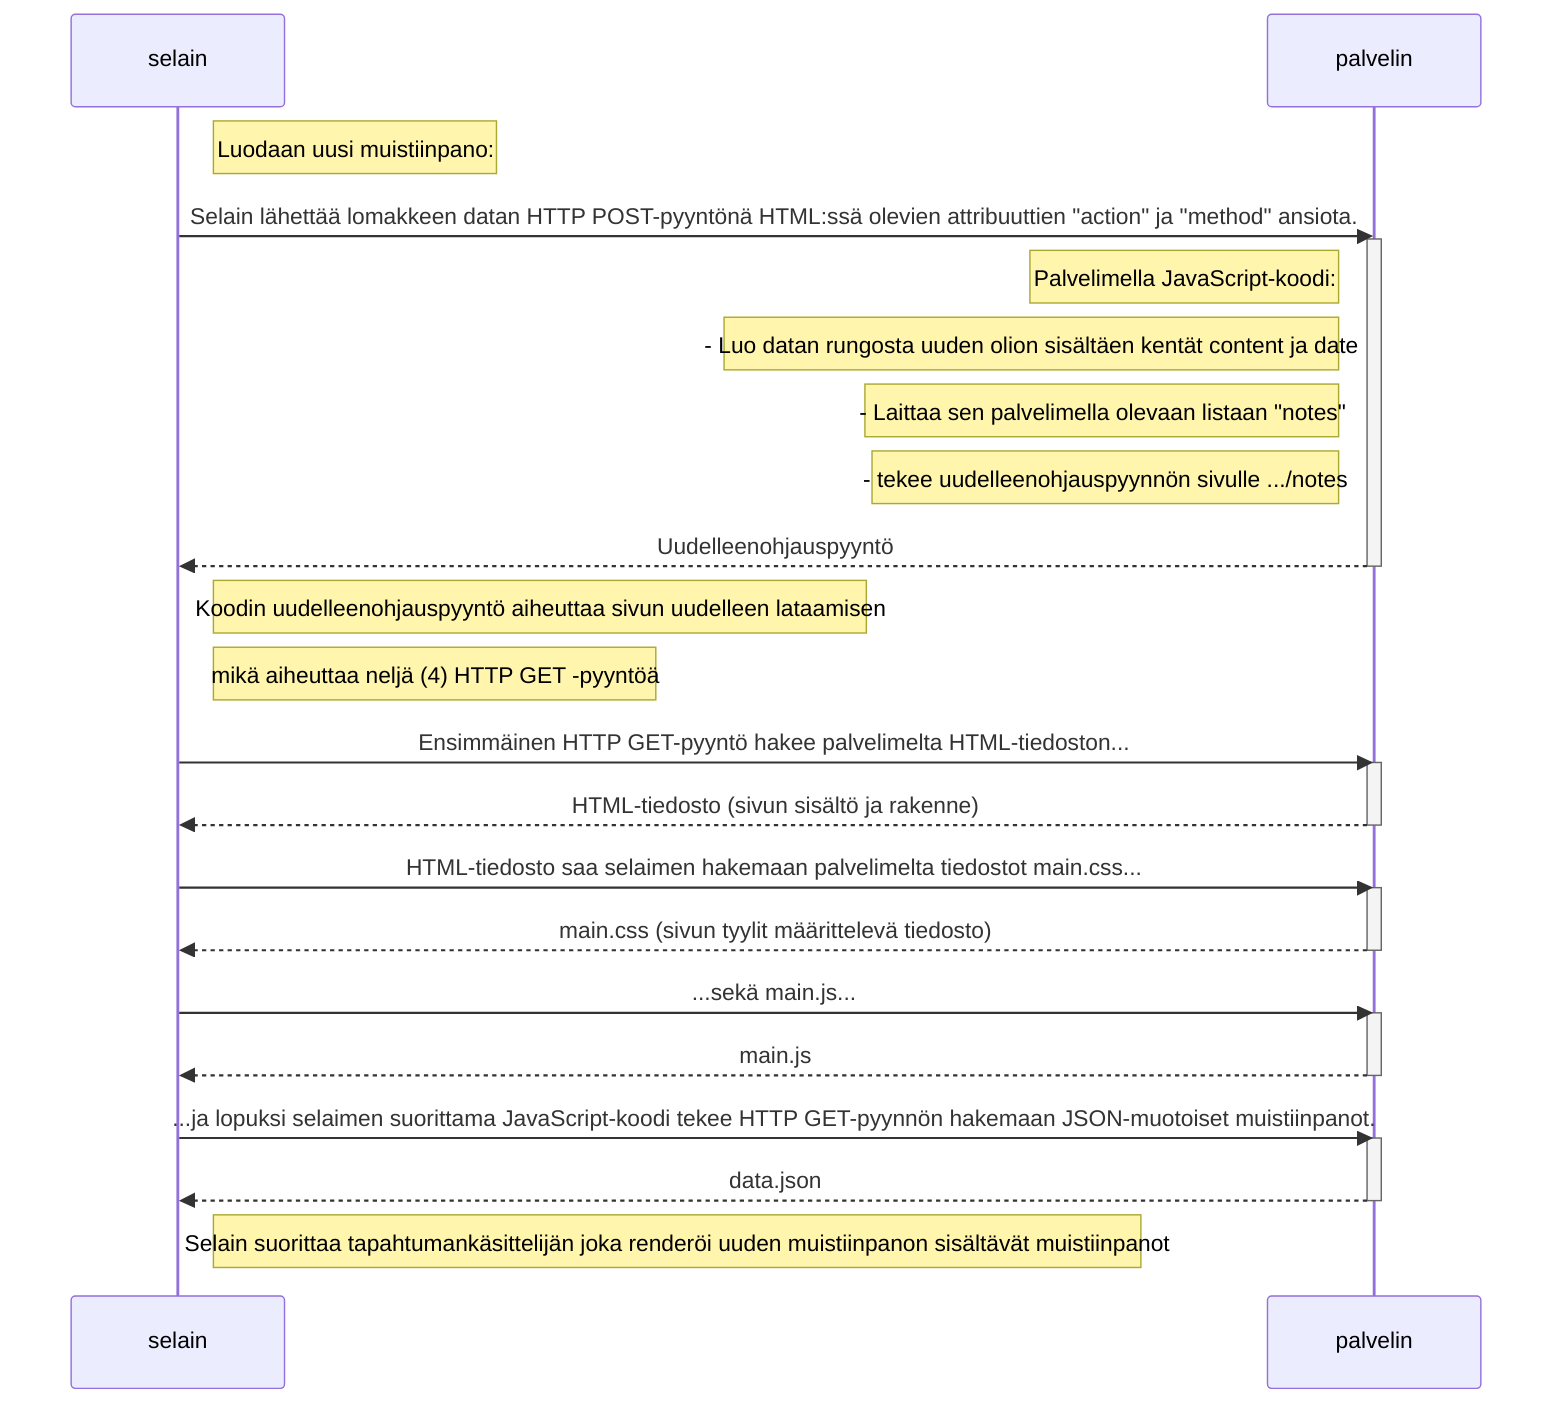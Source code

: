 sequenceDiagram
    participant selain
    participant palvelin

    note right of selain: Luodaan uusi muistiinpano:
    selain->>palvelin: Selain lähettää lomakkeen datan HTTP POST-pyyntönä HTML:ssä olevien attribuuttien "action" ja "method" ansiota.
    activate palvelin
    note left of palvelin: Palvelimella JavaScript-koodi:
    note left of palvelin: - Luo datan rungosta uuden olion sisältäen kentät content ja date
    note left of palvelin: - Laittaa sen palvelimella olevaan listaan "notes"
    note left of palvelin: - tekee uudelleenohjauspyynnön sivulle .../notes
    palvelin-->>selain: Uudelleenohjauspyyntö
    deactivate palvelin

    note right of selain: Koodin uudelleenohjauspyyntö aiheuttaa sivun uudelleen lataamisen
    note right of selain: mikä aiheuttaa neljä (4) HTTP GET -pyyntöä
    selain->>palvelin: Ensimmäinen HTTP GET-pyyntö hakee palvelimelta HTML-tiedoston...
    activate palvelin
    palvelin-->>selain: HTML-tiedosto (sivun sisältö ja rakenne)
    deactivate palvelin

    selain->>palvelin: HTML-tiedosto saa selaimen hakemaan palvelimelta tiedostot main.css...
    activate palvelin
    palvelin-->>selain: main.css (sivun tyylit määrittelevä tiedosto)
    deactivate palvelin

    selain->>palvelin: ...sekä main.js...
    activate palvelin
    palvelin-->>selain: main.js
    deactivate palvelin

    selain->>palvelin: ...ja lopuksi selaimen suorittama JavaScript-koodi tekee HTTP GET-pyynnön hakemaan JSON-muotoiset muistiinpanot.
    activate palvelin
    palvelin-->>selain: data.json
    deactivate palvelin

    note right of selain: Selain suorittaa tapahtumankäsittelijän joka renderöi uuden muistiinpanon sisältävät muistiinpanot